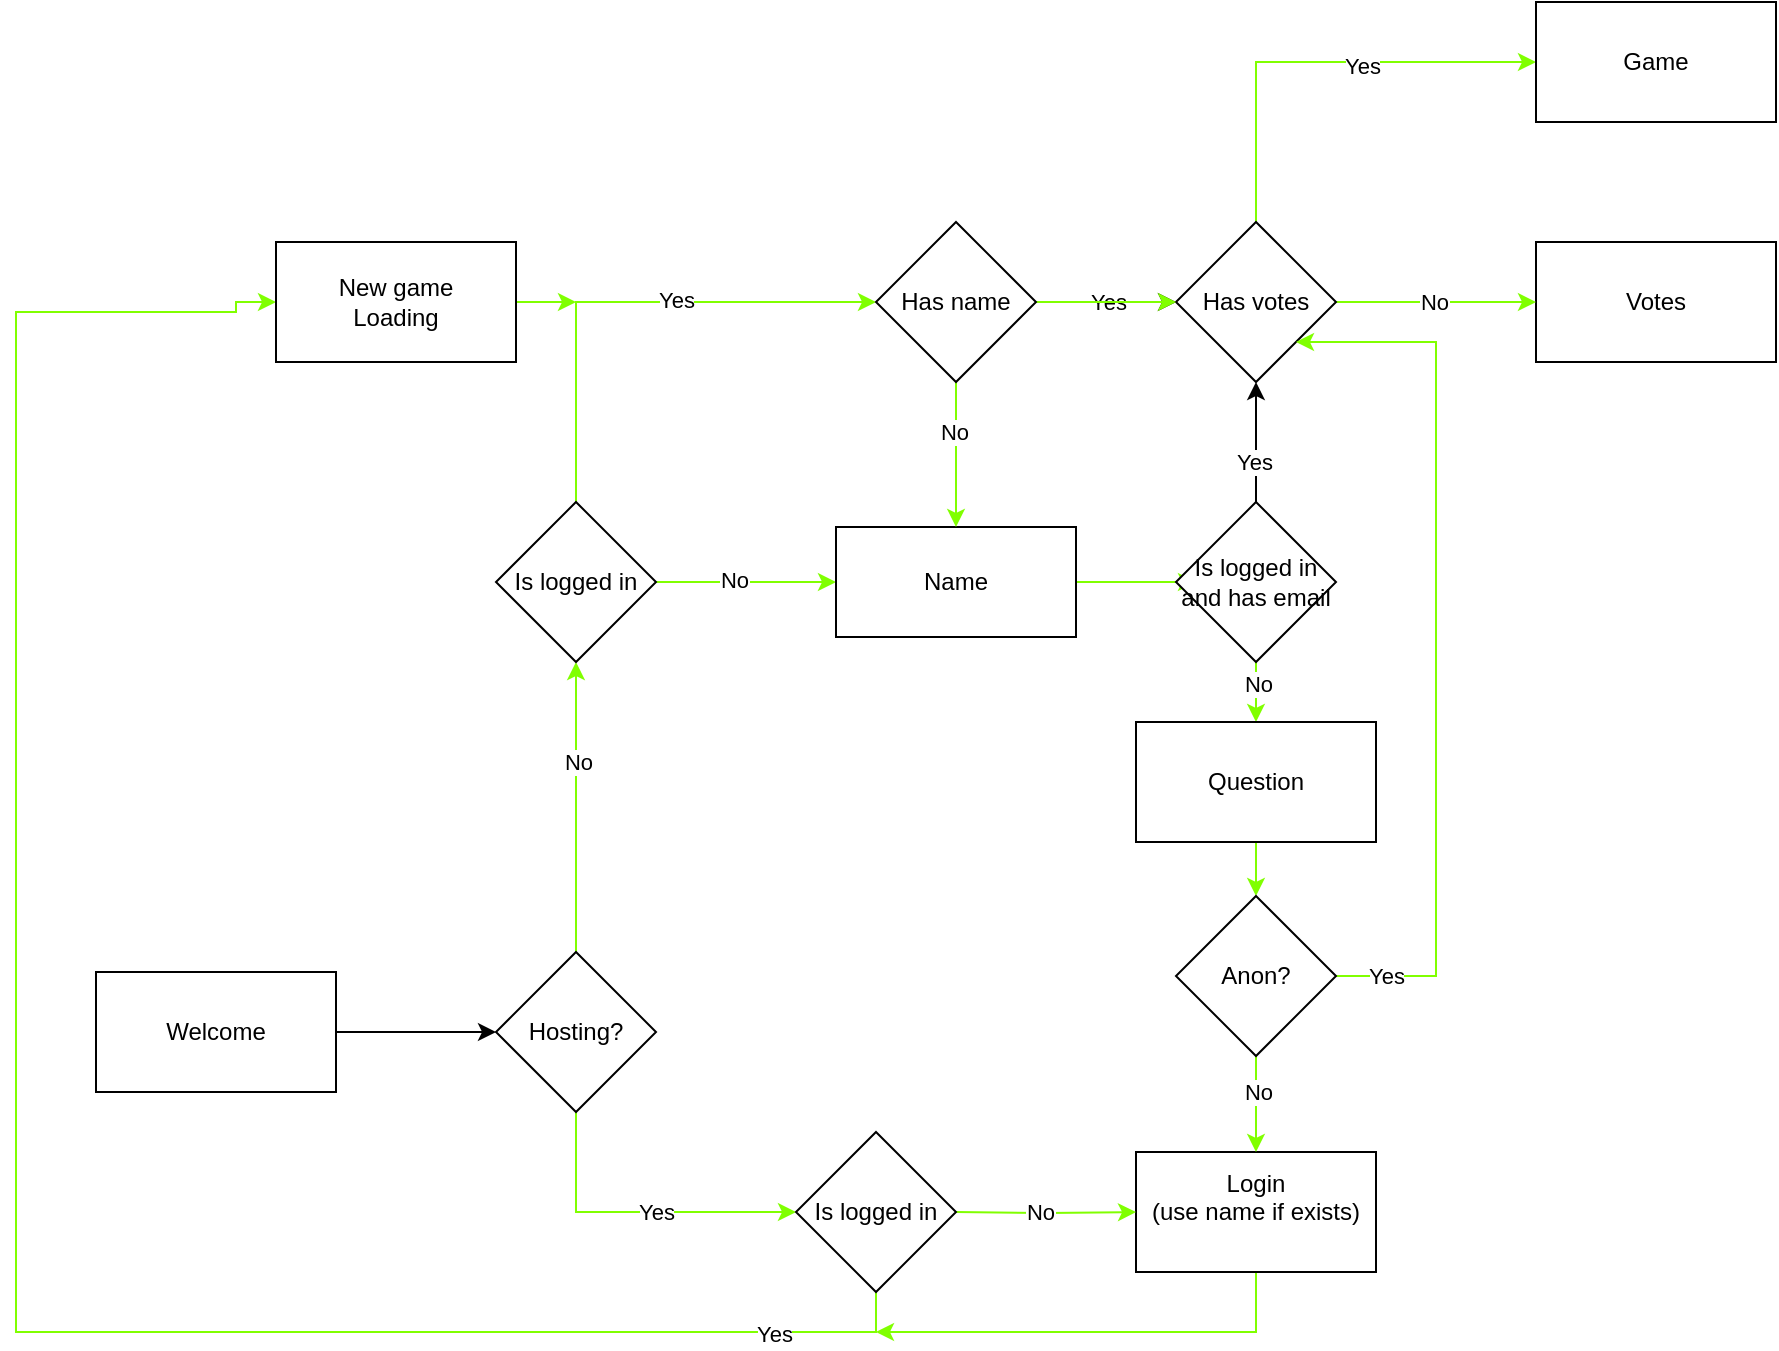 <mxfile version="26.0.5">
  <diagram name="Page-1" id="SI8CDXNADL_zUTo1Ev1C">
    <mxGraphModel dx="1674" dy="1886" grid="1" gridSize="10" guides="1" tooltips="1" connect="1" arrows="1" fold="1" page="1" pageScale="1" pageWidth="850" pageHeight="1100" math="0" shadow="0">
      <root>
        <mxCell id="0" />
        <mxCell id="1" parent="0" />
        <mxCell id="-elTecYeYdrrboDG4D2M-9" style="edgeStyle=orthogonalEdgeStyle;rounded=0;orthogonalLoop=1;jettySize=auto;html=1;exitX=1;exitY=0.5;exitDx=0;exitDy=0;" parent="1" source="-elTecYeYdrrboDG4D2M-1" target="-elTecYeYdrrboDG4D2M-2" edge="1">
          <mxGeometry relative="1" as="geometry" />
        </mxCell>
        <mxCell id="-elTecYeYdrrboDG4D2M-1" value="Welcome" style="rounded=0;whiteSpace=wrap;html=1;" parent="1" vertex="1">
          <mxGeometry x="240" y="260" width="120" height="60" as="geometry" />
        </mxCell>
        <mxCell id="-elTecYeYdrrboDG4D2M-14" style="edgeStyle=orthogonalEdgeStyle;rounded=0;orthogonalLoop=1;jettySize=auto;html=1;exitX=0.5;exitY=1;exitDx=0;exitDy=0;entryX=0;entryY=0.5;entryDx=0;entryDy=0;fillColor=#32FF1C;strokeColor=#80FF00;" parent="1" source="-elTecYeYdrrboDG4D2M-2" target="-elTecYeYdrrboDG4D2M-13" edge="1">
          <mxGeometry relative="1" as="geometry" />
        </mxCell>
        <mxCell id="-elTecYeYdrrboDG4D2M-63" value="Yes" style="edgeLabel;html=1;align=center;verticalAlign=middle;resizable=0;points=[];" parent="-elTecYeYdrrboDG4D2M-14" vertex="1" connectable="0">
          <mxGeometry x="-0.223" y="-1" relative="1" as="geometry">
            <mxPoint x="28" y="-1" as="offset" />
          </mxGeometry>
        </mxCell>
        <mxCell id="-elTecYeYdrrboDG4D2M-61" style="edgeStyle=orthogonalEdgeStyle;rounded=0;orthogonalLoop=1;jettySize=auto;html=1;exitX=0.5;exitY=0;exitDx=0;exitDy=0;entryX=0.5;entryY=1;entryDx=0;entryDy=0;strokeColor=#80FF00;" parent="1" source="-elTecYeYdrrboDG4D2M-2" target="-elTecYeYdrrboDG4D2M-19" edge="1">
          <mxGeometry relative="1" as="geometry" />
        </mxCell>
        <mxCell id="-elTecYeYdrrboDG4D2M-62" value="No" style="edgeLabel;html=1;align=center;verticalAlign=middle;resizable=0;points=[];" parent="-elTecYeYdrrboDG4D2M-61" vertex="1" connectable="0">
          <mxGeometry x="0.31" y="-1" relative="1" as="geometry">
            <mxPoint as="offset" />
          </mxGeometry>
        </mxCell>
        <mxCell id="-elTecYeYdrrboDG4D2M-2" value="Hosting?" style="rhombus;whiteSpace=wrap;html=1;" parent="1" vertex="1">
          <mxGeometry x="440" y="250" width="80" height="80" as="geometry" />
        </mxCell>
        <mxCell id="-elTecYeYdrrboDG4D2M-73" style="edgeStyle=orthogonalEdgeStyle;rounded=0;orthogonalLoop=1;jettySize=auto;html=1;exitX=0.5;exitY=1;exitDx=0;exitDy=0;strokeColor=#80FF00;" parent="1" source="-elTecYeYdrrboDG4D2M-8" edge="1">
          <mxGeometry relative="1" as="geometry">
            <mxPoint x="630" y="440" as="targetPoint" />
            <Array as="points">
              <mxPoint x="820" y="440" />
            </Array>
          </mxGeometry>
        </mxCell>
        <mxCell id="-elTecYeYdrrboDG4D2M-8" value="Login&lt;div&gt;(use name if exists)&lt;/div&gt;&lt;div&gt;&lt;br&gt;&lt;/div&gt;" style="rounded=0;whiteSpace=wrap;html=1;" parent="1" vertex="1">
          <mxGeometry x="760" y="350" width="120" height="60" as="geometry" />
        </mxCell>
        <mxCell id="-elTecYeYdrrboDG4D2M-17" style="edgeStyle=orthogonalEdgeStyle;rounded=0;orthogonalLoop=1;jettySize=auto;html=1;strokeColor=#80FF00;" parent="1" target="-elTecYeYdrrboDG4D2M-8" edge="1">
          <mxGeometry relative="1" as="geometry">
            <mxPoint x="670" y="380" as="sourcePoint" />
          </mxGeometry>
        </mxCell>
        <mxCell id="-elTecYeYdrrboDG4D2M-18" value="No" style="edgeLabel;html=1;align=center;verticalAlign=middle;resizable=0;points=[];" parent="-elTecYeYdrrboDG4D2M-17" vertex="1" connectable="0">
          <mxGeometry x="0.086" y="1" relative="1" as="geometry">
            <mxPoint x="-7" y="1" as="offset" />
          </mxGeometry>
        </mxCell>
        <mxCell id="-elTecYeYdrrboDG4D2M-71" style="edgeStyle=orthogonalEdgeStyle;rounded=0;orthogonalLoop=1;jettySize=auto;html=1;exitX=0.5;exitY=1;exitDx=0;exitDy=0;strokeColor=#80FF00;entryX=0;entryY=0.5;entryDx=0;entryDy=0;" parent="1" source="-elTecYeYdrrboDG4D2M-13" target="YMsk-EEWncmvtDYEUD41-1" edge="1">
          <mxGeometry relative="1" as="geometry">
            <mxPoint x="480" y="-80" as="targetPoint" />
            <Array as="points">
              <mxPoint x="630" y="440" />
              <mxPoint x="200" y="440" />
              <mxPoint x="200" y="-70" />
              <mxPoint x="310" y="-70" />
              <mxPoint x="310" y="-75" />
            </Array>
          </mxGeometry>
        </mxCell>
        <mxCell id="-elTecYeYdrrboDG4D2M-72" value="Yes" style="edgeLabel;html=1;align=center;verticalAlign=middle;resizable=0;points=[];" parent="-elTecYeYdrrboDG4D2M-71" vertex="1" connectable="0">
          <mxGeometry x="-0.869" y="1" relative="1" as="geometry">
            <mxPoint as="offset" />
          </mxGeometry>
        </mxCell>
        <mxCell id="-elTecYeYdrrboDG4D2M-13" value="Is logged in" style="rhombus;whiteSpace=wrap;html=1;" parent="1" vertex="1">
          <mxGeometry x="590" y="340" width="80" height="80" as="geometry" />
        </mxCell>
        <mxCell id="-elTecYeYdrrboDG4D2M-27" style="edgeStyle=orthogonalEdgeStyle;rounded=0;orthogonalLoop=1;jettySize=auto;html=1;exitX=1;exitY=0.5;exitDx=0;exitDy=0;strokeColor=#80FF00;" parent="1" source="-elTecYeYdrrboDG4D2M-19" target="-elTecYeYdrrboDG4D2M-25" edge="1">
          <mxGeometry relative="1" as="geometry" />
        </mxCell>
        <mxCell id="-elTecYeYdrrboDG4D2M-28" value="No" style="edgeLabel;html=1;align=center;verticalAlign=middle;resizable=0;points=[];" parent="-elTecYeYdrrboDG4D2M-27" vertex="1" connectable="0">
          <mxGeometry x="-0.137" y="1" relative="1" as="geometry">
            <mxPoint as="offset" />
          </mxGeometry>
        </mxCell>
        <mxCell id="-elTecYeYdrrboDG4D2M-30" style="edgeStyle=orthogonalEdgeStyle;rounded=0;orthogonalLoop=1;jettySize=auto;html=1;exitX=0.5;exitY=0;exitDx=0;exitDy=0;entryX=0;entryY=0.5;entryDx=0;entryDy=0;strokeColor=#80FF00;" parent="1" source="-elTecYeYdrrboDG4D2M-19" target="-elTecYeYdrrboDG4D2M-48" edge="1">
          <mxGeometry relative="1" as="geometry">
            <mxPoint x="620" y="-65" as="targetPoint" />
            <Array as="points">
              <mxPoint x="480" y="-75" />
            </Array>
          </mxGeometry>
        </mxCell>
        <mxCell id="-elTecYeYdrrboDG4D2M-31" value="Yes" style="edgeLabel;html=1;align=center;verticalAlign=middle;resizable=0;points=[];" parent="-elTecYeYdrrboDG4D2M-30" vertex="1" connectable="0">
          <mxGeometry x="0.195" y="1" relative="1" as="geometry">
            <mxPoint as="offset" />
          </mxGeometry>
        </mxCell>
        <mxCell id="-elTecYeYdrrboDG4D2M-19" value="Is logged in" style="rhombus;whiteSpace=wrap;html=1;" parent="1" vertex="1">
          <mxGeometry x="440" y="25" width="80" height="80" as="geometry" />
        </mxCell>
        <mxCell id="-elTecYeYdrrboDG4D2M-40" style="edgeStyle=orthogonalEdgeStyle;rounded=0;orthogonalLoop=1;jettySize=auto;html=1;exitX=1;exitY=0.5;exitDx=0;exitDy=0;strokeColor=#80FF00;" parent="1" source="-elTecYeYdrrboDG4D2M-25" edge="1">
          <mxGeometry relative="1" as="geometry">
            <mxPoint x="790" y="65" as="targetPoint" />
          </mxGeometry>
        </mxCell>
        <mxCell id="-elTecYeYdrrboDG4D2M-25" value="Name" style="rounded=0;whiteSpace=wrap;html=1;" parent="1" vertex="1">
          <mxGeometry x="610" y="37.5" width="120" height="55" as="geometry" />
        </mxCell>
        <mxCell id="-elTecYeYdrrboDG4D2M-41" value="Votes" style="rounded=0;whiteSpace=wrap;html=1;" parent="1" vertex="1">
          <mxGeometry x="960" y="-105" width="120" height="60" as="geometry" />
        </mxCell>
        <mxCell id="-elTecYeYdrrboDG4D2M-42" style="edgeStyle=orthogonalEdgeStyle;rounded=0;orthogonalLoop=1;jettySize=auto;html=1;exitX=1;exitY=0.5;exitDx=0;exitDy=0;strokeColor=#80FF00;" parent="1" source="-elTecYeYdrrboDG4D2M-46" edge="1">
          <mxGeometry relative="1" as="geometry">
            <mxPoint x="960" y="-75" as="targetPoint" />
          </mxGeometry>
        </mxCell>
        <mxCell id="-elTecYeYdrrboDG4D2M-43" value="No" style="edgeLabel;html=1;align=center;verticalAlign=middle;resizable=0;points=[];" parent="-elTecYeYdrrboDG4D2M-42" vertex="1" connectable="0">
          <mxGeometry x="-0.227" y="-2" relative="1" as="geometry">
            <mxPoint x="10" y="-2" as="offset" />
          </mxGeometry>
        </mxCell>
        <mxCell id="-elTecYeYdrrboDG4D2M-44" style="edgeStyle=orthogonalEdgeStyle;rounded=0;orthogonalLoop=1;jettySize=auto;html=1;exitX=0.5;exitY=0;exitDx=0;exitDy=0;entryX=0;entryY=0.5;entryDx=0;entryDy=0;strokeColor=#80FF00;" parent="1" source="-elTecYeYdrrboDG4D2M-46" target="-elTecYeYdrrboDG4D2M-47" edge="1">
          <mxGeometry relative="1" as="geometry" />
        </mxCell>
        <mxCell id="-elTecYeYdrrboDG4D2M-45" value="Yes" style="edgeLabel;html=1;align=center;verticalAlign=middle;resizable=0;points=[];" parent="-elTecYeYdrrboDG4D2M-44" vertex="1" connectable="0">
          <mxGeometry x="0.21" y="-2" relative="1" as="geometry">
            <mxPoint as="offset" />
          </mxGeometry>
        </mxCell>
        <mxCell id="-elTecYeYdrrboDG4D2M-46" value="Has votes" style="rhombus;whiteSpace=wrap;html=1;" parent="1" vertex="1">
          <mxGeometry x="780" y="-115" width="80" height="80" as="geometry" />
        </mxCell>
        <mxCell id="-elTecYeYdrrboDG4D2M-47" value="Game" style="rounded=0;whiteSpace=wrap;html=1;" parent="1" vertex="1">
          <mxGeometry x="960" y="-225" width="120" height="60" as="geometry" />
        </mxCell>
        <mxCell id="-elTecYeYdrrboDG4D2M-50" style="edgeStyle=orthogonalEdgeStyle;rounded=0;orthogonalLoop=1;jettySize=auto;html=1;exitX=0.5;exitY=1;exitDx=0;exitDy=0;strokeColor=#80FF00;" parent="1" source="-elTecYeYdrrboDG4D2M-48" target="-elTecYeYdrrboDG4D2M-25" edge="1">
          <mxGeometry relative="1" as="geometry" />
        </mxCell>
        <mxCell id="-elTecYeYdrrboDG4D2M-51" value="No" style="edgeLabel;html=1;align=center;verticalAlign=middle;resizable=0;points=[];" parent="-elTecYeYdrrboDG4D2M-50" vertex="1" connectable="0">
          <mxGeometry x="-0.326" y="-1" relative="1" as="geometry">
            <mxPoint as="offset" />
          </mxGeometry>
        </mxCell>
        <mxCell id="-elTecYeYdrrboDG4D2M-52" style="edgeStyle=orthogonalEdgeStyle;rounded=0;orthogonalLoop=1;jettySize=auto;html=1;exitX=1;exitY=0.5;exitDx=0;exitDy=0;" parent="1" source="-elTecYeYdrrboDG4D2M-48" target="-elTecYeYdrrboDG4D2M-46" edge="1">
          <mxGeometry relative="1" as="geometry" />
        </mxCell>
        <mxCell id="-elTecYeYdrrboDG4D2M-53" value="Yes" style="edgeLabel;html=1;align=center;verticalAlign=middle;resizable=0;points=[];" parent="-elTecYeYdrrboDG4D2M-52" vertex="1" connectable="0">
          <mxGeometry x="-0.318" y="-1" relative="1" as="geometry">
            <mxPoint x="12" y="-1" as="offset" />
          </mxGeometry>
        </mxCell>
        <mxCell id="YMsk-EEWncmvtDYEUD41-4" value="" style="edgeStyle=orthogonalEdgeStyle;rounded=0;orthogonalLoop=1;jettySize=auto;html=1;strokeColor=#80FF00;" parent="1" source="-elTecYeYdrrboDG4D2M-48" target="-elTecYeYdrrboDG4D2M-46" edge="1">
          <mxGeometry relative="1" as="geometry" />
        </mxCell>
        <mxCell id="-elTecYeYdrrboDG4D2M-48" value="Has name" style="rhombus;whiteSpace=wrap;html=1;" parent="1" vertex="1">
          <mxGeometry x="630" y="-115" width="80" height="80" as="geometry" />
        </mxCell>
        <mxCell id="-elTecYeYdrrboDG4D2M-56" style="edgeStyle=orthogonalEdgeStyle;rounded=0;orthogonalLoop=1;jettySize=auto;html=1;exitX=0.5;exitY=0;exitDx=0;exitDy=0;entryX=0.5;entryY=1;entryDx=0;entryDy=0;" parent="1" source="-elTecYeYdrrboDG4D2M-54" target="-elTecYeYdrrboDG4D2M-46" edge="1">
          <mxGeometry relative="1" as="geometry" />
        </mxCell>
        <mxCell id="-elTecYeYdrrboDG4D2M-57" value="Yes" style="edgeLabel;html=1;align=center;verticalAlign=middle;resizable=0;points=[];" parent="-elTecYeYdrrboDG4D2M-56" vertex="1" connectable="0">
          <mxGeometry x="-0.314" y="1" relative="1" as="geometry">
            <mxPoint as="offset" />
          </mxGeometry>
        </mxCell>
        <mxCell id="-elTecYeYdrrboDG4D2M-59" style="edgeStyle=orthogonalEdgeStyle;rounded=0;orthogonalLoop=1;jettySize=auto;html=1;exitX=0.5;exitY=1;exitDx=0;exitDy=0;strokeColor=#80FF00;" parent="1" source="-elTecYeYdrrboDG4D2M-54" target="-elTecYeYdrrboDG4D2M-55" edge="1">
          <mxGeometry relative="1" as="geometry" />
        </mxCell>
        <mxCell id="-elTecYeYdrrboDG4D2M-60" value="No" style="edgeLabel;html=1;align=center;verticalAlign=middle;resizable=0;points=[];" parent="-elTecYeYdrrboDG4D2M-59" vertex="1" connectable="0">
          <mxGeometry x="0.24" y="1" relative="1" as="geometry">
            <mxPoint as="offset" />
          </mxGeometry>
        </mxCell>
        <mxCell id="-elTecYeYdrrboDG4D2M-54" value="Is logged in&lt;div&gt;and has email&lt;/div&gt;" style="rhombus;whiteSpace=wrap;html=1;" parent="1" vertex="1">
          <mxGeometry x="780" y="25" width="80" height="80" as="geometry" />
        </mxCell>
        <mxCell id="-elTecYeYdrrboDG4D2M-64" style="edgeStyle=orthogonalEdgeStyle;rounded=0;orthogonalLoop=1;jettySize=auto;html=1;exitX=0.5;exitY=1;exitDx=0;exitDy=0;entryX=0.5;entryY=0;entryDx=0;entryDy=0;strokeColor=#80FF00;" parent="1" source="-elTecYeYdrrboDG4D2M-55" target="-elTecYeYdrrboDG4D2M-58" edge="1">
          <mxGeometry relative="1" as="geometry" />
        </mxCell>
        <mxCell id="-elTecYeYdrrboDG4D2M-55" value="Question" style="rounded=0;whiteSpace=wrap;html=1;" parent="1" vertex="1">
          <mxGeometry x="760" y="135" width="120" height="60" as="geometry" />
        </mxCell>
        <mxCell id="-elTecYeYdrrboDG4D2M-65" style="edgeStyle=orthogonalEdgeStyle;rounded=0;orthogonalLoop=1;jettySize=auto;html=1;exitX=0.5;exitY=1;exitDx=0;exitDy=0;entryX=0.5;entryY=0;entryDx=0;entryDy=0;strokeColor=#80FF00;" parent="1" source="-elTecYeYdrrboDG4D2M-58" target="-elTecYeYdrrboDG4D2M-8" edge="1">
          <mxGeometry relative="1" as="geometry" />
        </mxCell>
        <mxCell id="-elTecYeYdrrboDG4D2M-66" value="No" style="edgeLabel;html=1;align=center;verticalAlign=middle;resizable=0;points=[];" parent="-elTecYeYdrrboDG4D2M-65" vertex="1" connectable="0">
          <mxGeometry x="-0.264" y="1" relative="1" as="geometry">
            <mxPoint as="offset" />
          </mxGeometry>
        </mxCell>
        <mxCell id="-elTecYeYdrrboDG4D2M-67" style="edgeStyle=orthogonalEdgeStyle;rounded=0;orthogonalLoop=1;jettySize=auto;html=1;exitX=1;exitY=0.5;exitDx=0;exitDy=0;entryX=1;entryY=1;entryDx=0;entryDy=0;strokeColor=#80FF00;" parent="1" source="-elTecYeYdrrboDG4D2M-58" target="-elTecYeYdrrboDG4D2M-46" edge="1">
          <mxGeometry relative="1" as="geometry">
            <Array as="points">
              <mxPoint x="910" y="262" />
              <mxPoint x="910" y="-55" />
            </Array>
          </mxGeometry>
        </mxCell>
        <mxCell id="-elTecYeYdrrboDG4D2M-68" value="Yes" style="edgeLabel;html=1;align=center;verticalAlign=middle;resizable=0;points=[];" parent="-elTecYeYdrrboDG4D2M-67" vertex="1" connectable="0">
          <mxGeometry x="-0.889" y="-4" relative="1" as="geometry">
            <mxPoint y="-4" as="offset" />
          </mxGeometry>
        </mxCell>
        <mxCell id="-elTecYeYdrrboDG4D2M-58" value="Anon?" style="rhombus;whiteSpace=wrap;html=1;" parent="1" vertex="1">
          <mxGeometry x="780" y="222" width="80" height="80" as="geometry" />
        </mxCell>
        <mxCell id="YMsk-EEWncmvtDYEUD41-2" style="edgeStyle=orthogonalEdgeStyle;rounded=0;orthogonalLoop=1;jettySize=auto;html=1;exitX=1;exitY=0.5;exitDx=0;exitDy=0;strokeColor=#80FF00;" parent="1" source="YMsk-EEWncmvtDYEUD41-1" edge="1">
          <mxGeometry relative="1" as="geometry">
            <mxPoint x="480" y="-75" as="targetPoint" />
          </mxGeometry>
        </mxCell>
        <mxCell id="YMsk-EEWncmvtDYEUD41-1" value="New game&lt;br&gt;Loading" style="rounded=0;whiteSpace=wrap;html=1;" parent="1" vertex="1">
          <mxGeometry x="330" y="-105" width="120" height="60" as="geometry" />
        </mxCell>
      </root>
    </mxGraphModel>
  </diagram>
</mxfile>
